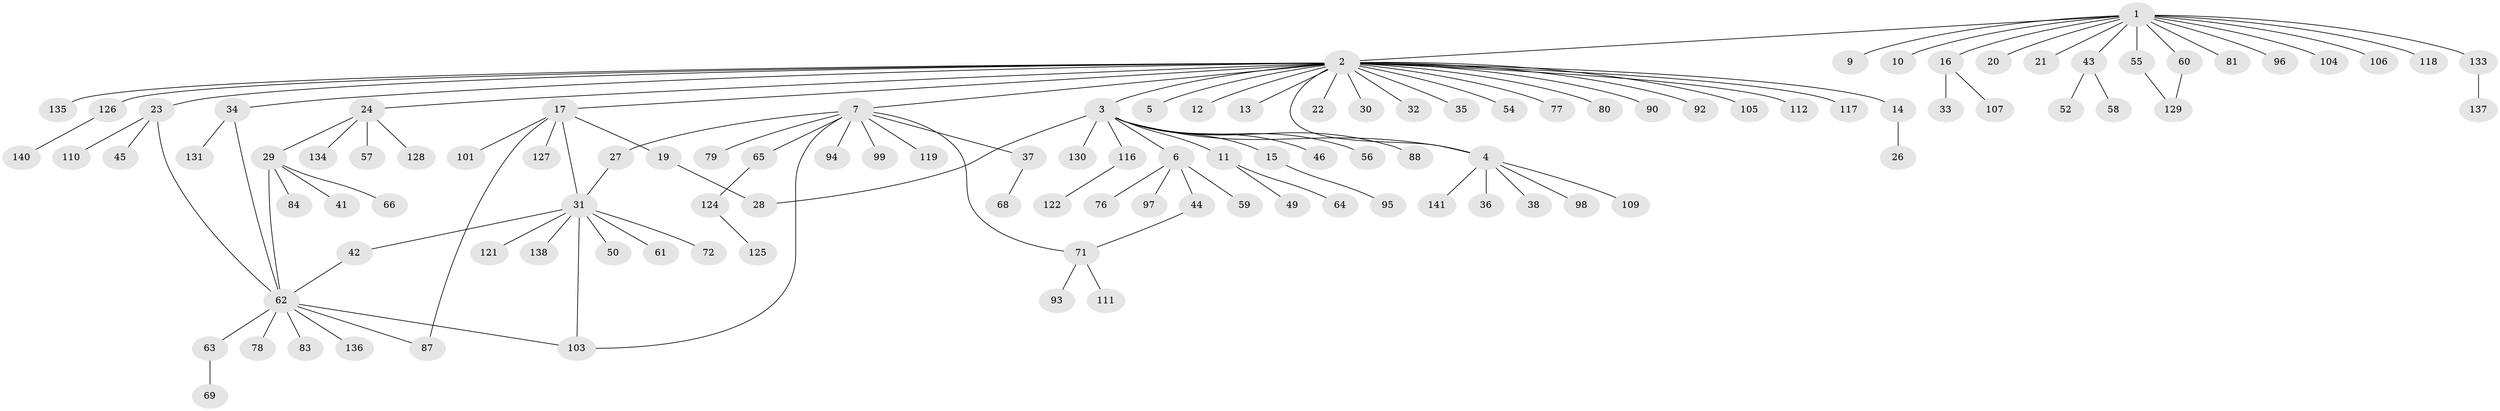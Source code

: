 // original degree distribution, {11: 0.0070921985815602835, 27: 0.0070921985815602835, 12: 0.0070921985815602835, 8: 0.0070921985815602835, 1: 0.6382978723404256, 6: 0.0425531914893617, 2: 0.18439716312056736, 3: 0.06382978723404255, 4: 0.014184397163120567, 7: 0.0070921985815602835, 10: 0.0070921985815602835, 9: 0.0070921985815602835, 5: 0.0070921985815602835}
// Generated by graph-tools (version 1.1) at 2025/11/02/27/25 16:11:09]
// undirected, 112 vertices, 122 edges
graph export_dot {
graph [start="1"]
  node [color=gray90,style=filled];
  1 [super="+8"];
  2 [super="+73"];
  3 [super="+48"];
  4 [super="+67"];
  5;
  6 [super="+89"];
  7 [super="+18"];
  9;
  10 [super="+51"];
  11 [super="+39"];
  12;
  13;
  14;
  15 [super="+100"];
  16 [super="+75"];
  17 [super="+74"];
  19 [super="+25"];
  20;
  21;
  22;
  23 [super="+123"];
  24 [super="+108"];
  26;
  27;
  28;
  29 [super="+91"];
  30;
  31 [super="+53"];
  32;
  33;
  34;
  35;
  36;
  37 [super="+47"];
  38 [super="+40"];
  41;
  42;
  43;
  44;
  45;
  46;
  49;
  50 [super="+113"];
  52;
  54;
  55;
  56;
  57;
  58;
  59 [super="+114"];
  60 [super="+70"];
  61;
  62 [super="+102"];
  63;
  64;
  65;
  66;
  68 [super="+86"];
  69;
  71 [super="+85"];
  72;
  76;
  77;
  78 [super="+82"];
  79;
  80;
  81;
  83;
  84 [super="+132"];
  87;
  88;
  90;
  92;
  93;
  94;
  95;
  96;
  97;
  98;
  99;
  101;
  103;
  104;
  105;
  106;
  107;
  109 [super="+115"];
  110;
  111 [super="+120"];
  112;
  116;
  117;
  118;
  119;
  121;
  122;
  124;
  125;
  126;
  127;
  128;
  129;
  130;
  131;
  133;
  134;
  135;
  136;
  137 [super="+139"];
  138;
  140;
  141;
  1 -- 2;
  1 -- 20;
  1 -- 21;
  1 -- 43;
  1 -- 55;
  1 -- 60;
  1 -- 81;
  1 -- 96;
  1 -- 104;
  1 -- 118;
  1 -- 16;
  1 -- 133;
  1 -- 106;
  1 -- 9;
  1 -- 10;
  2 -- 3;
  2 -- 4;
  2 -- 5;
  2 -- 7;
  2 -- 12;
  2 -- 13;
  2 -- 14;
  2 -- 17;
  2 -- 22;
  2 -- 23;
  2 -- 24;
  2 -- 30;
  2 -- 32;
  2 -- 34;
  2 -- 35;
  2 -- 54;
  2 -- 77;
  2 -- 80;
  2 -- 90;
  2 -- 92;
  2 -- 105;
  2 -- 112;
  2 -- 117;
  2 -- 126;
  2 -- 135;
  3 -- 4;
  3 -- 6;
  3 -- 11;
  3 -- 15;
  3 -- 28;
  3 -- 46;
  3 -- 56;
  3 -- 88;
  3 -- 116;
  3 -- 130;
  4 -- 36;
  4 -- 38;
  4 -- 98;
  4 -- 109;
  4 -- 141;
  6 -- 44;
  6 -- 59;
  6 -- 76;
  6 -- 97;
  7 -- 65;
  7 -- 94;
  7 -- 103;
  7 -- 119;
  7 -- 99;
  7 -- 37;
  7 -- 71;
  7 -- 27;
  7 -- 79;
  11 -- 49;
  11 -- 64;
  14 -- 26;
  15 -- 95;
  16 -- 33;
  16 -- 107;
  17 -- 19;
  17 -- 31;
  17 -- 87;
  17 -- 101;
  17 -- 127;
  19 -- 28;
  23 -- 45;
  23 -- 110;
  23 -- 62;
  24 -- 29;
  24 -- 57;
  24 -- 128;
  24 -- 134;
  27 -- 31;
  29 -- 41;
  29 -- 62;
  29 -- 66;
  29 -- 84;
  31 -- 42;
  31 -- 50;
  31 -- 61;
  31 -- 72;
  31 -- 103;
  31 -- 121;
  31 -- 138;
  34 -- 131;
  34 -- 62;
  37 -- 68;
  42 -- 62;
  43 -- 52;
  43 -- 58;
  44 -- 71;
  55 -- 129;
  60 -- 129;
  62 -- 63;
  62 -- 78;
  62 -- 83;
  62 -- 87;
  62 -- 103;
  62 -- 136;
  63 -- 69;
  65 -- 124;
  71 -- 93;
  71 -- 111;
  116 -- 122;
  124 -- 125;
  126 -- 140;
  133 -- 137;
}
